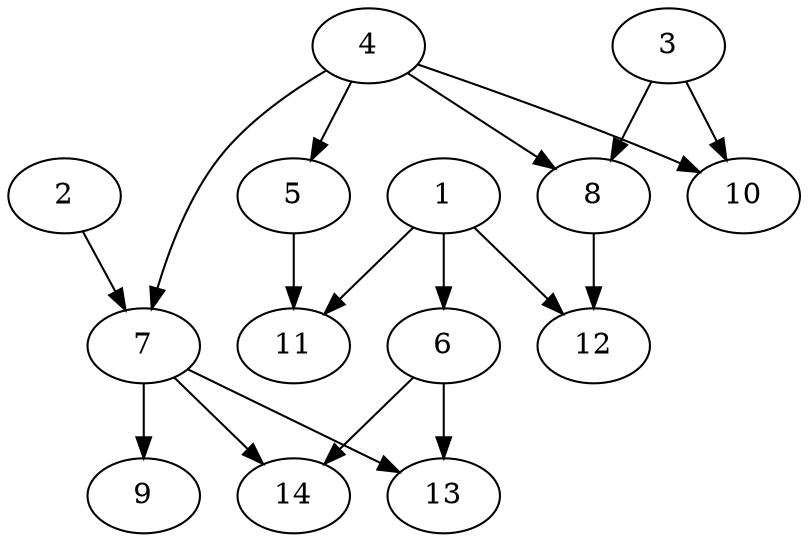 // DAG automatically generated by daggen at Fri May 24 12:58:21 2024
// daggen-master/daggen -n 14 --fat 0.5 --density 0.5 --regular 0.5 --jump 2 --minalpha 20 --maxalpha 50 --dot -o dags_dot_14/sim_8.dot 
digraph G {
  1 [size="134217728000", alpha="45.88"]
  1 -> 6 [size ="209715200"]
  1 -> 11 [size ="209715200"]
  1 -> 12 [size ="209715200"]
  2 [size="11995942229", alpha="28.57"]
  2 -> 7 [size ="301989888"]
  3 [size="267579153122", alpha="48.40"]
  3 -> 8 [size ="679477248"]
  3 -> 10 [size ="679477248"]
  4 [size="28991029248", alpha="45.37"]
  4 -> 5 [size ="75497472"]
  4 -> 7 [size ="75497472"]
  4 -> 8 [size ="75497472"]
  4 -> 10 [size ="75497472"]
  5 [size="683908234662", alpha="34.96"]
  5 -> 11 [size ="679477248"]
  6 [size="195158693669", alpha="42.38"]
  6 -> 13 [size ="209715200"]
  6 -> 14 [size ="209715200"]
  7 [size="10303743284", alpha="36.03"]
  7 -> 9 [size ="411041792"]
  7 -> 13 [size ="411041792"]
  7 -> 14 [size ="411041792"]
  8 [size="21749606331", alpha="39.23"]
  8 -> 12 [size ="75497472"]
  9 [size="1073741824000", alpha="34.55"]
  10 [size="28991029248", alpha="48.24"]
  11 [size="8589934592", alpha="25.54"]
  12 [size="494274568416", alpha="41.06"]
  13 [size="41130384993", alpha="26.05"]
  14 [size="8177074914", alpha="20.88"]
}
